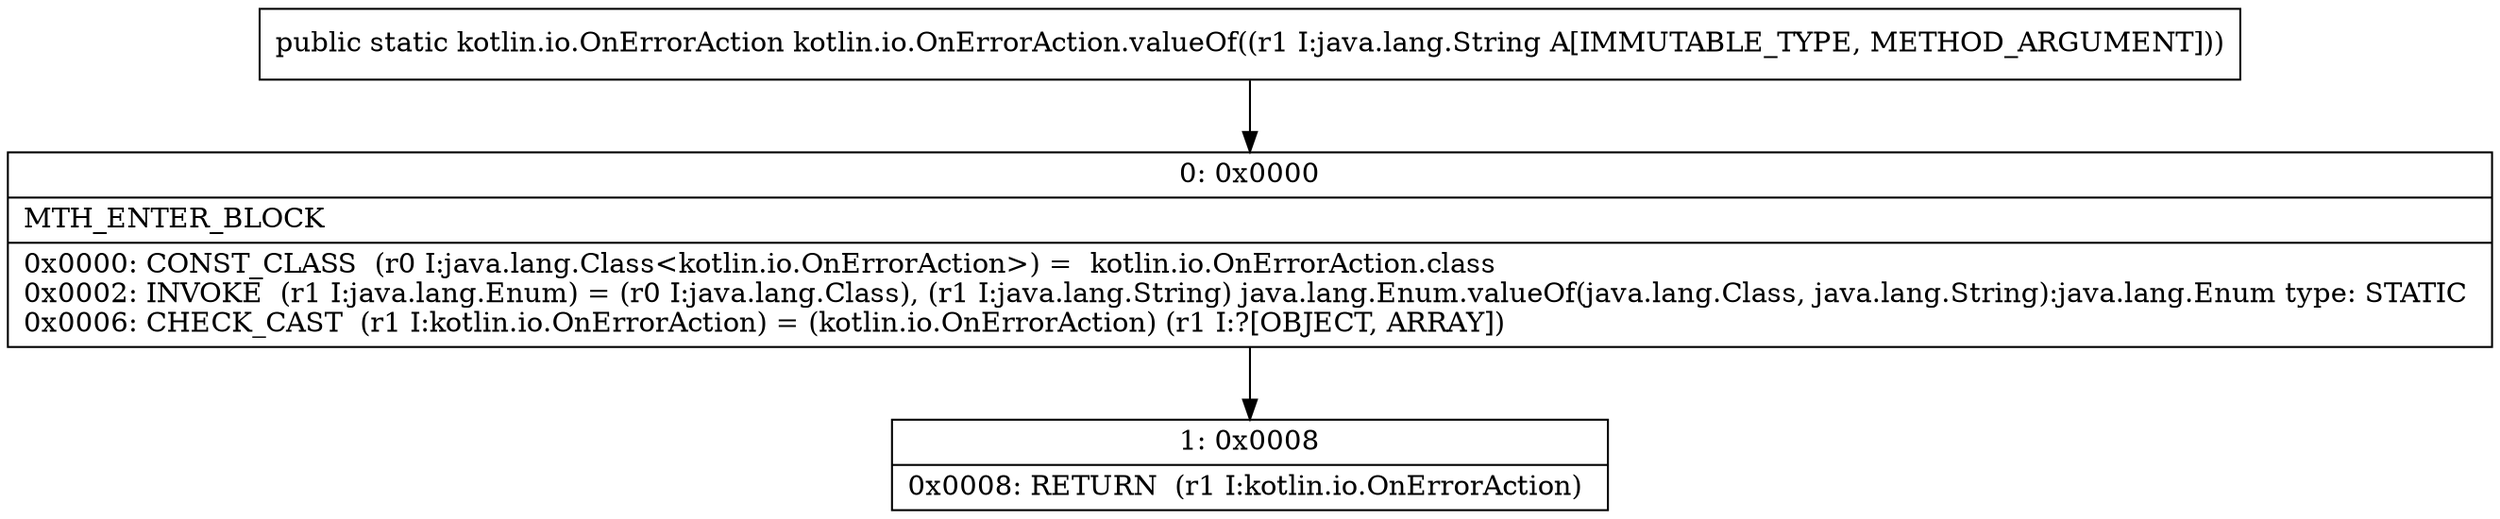 digraph "CFG forkotlin.io.OnErrorAction.valueOf(Ljava\/lang\/String;)Lkotlin\/io\/OnErrorAction;" {
Node_0 [shape=record,label="{0\:\ 0x0000|MTH_ENTER_BLOCK\l|0x0000: CONST_CLASS  (r0 I:java.lang.Class\<kotlin.io.OnErrorAction\>) =  kotlin.io.OnErrorAction.class \l0x0002: INVOKE  (r1 I:java.lang.Enum) = (r0 I:java.lang.Class), (r1 I:java.lang.String) java.lang.Enum.valueOf(java.lang.Class, java.lang.String):java.lang.Enum type: STATIC \l0x0006: CHECK_CAST  (r1 I:kotlin.io.OnErrorAction) = (kotlin.io.OnErrorAction) (r1 I:?[OBJECT, ARRAY]) \l}"];
Node_1 [shape=record,label="{1\:\ 0x0008|0x0008: RETURN  (r1 I:kotlin.io.OnErrorAction) \l}"];
MethodNode[shape=record,label="{public static kotlin.io.OnErrorAction kotlin.io.OnErrorAction.valueOf((r1 I:java.lang.String A[IMMUTABLE_TYPE, METHOD_ARGUMENT])) }"];
MethodNode -> Node_0;
Node_0 -> Node_1;
}

